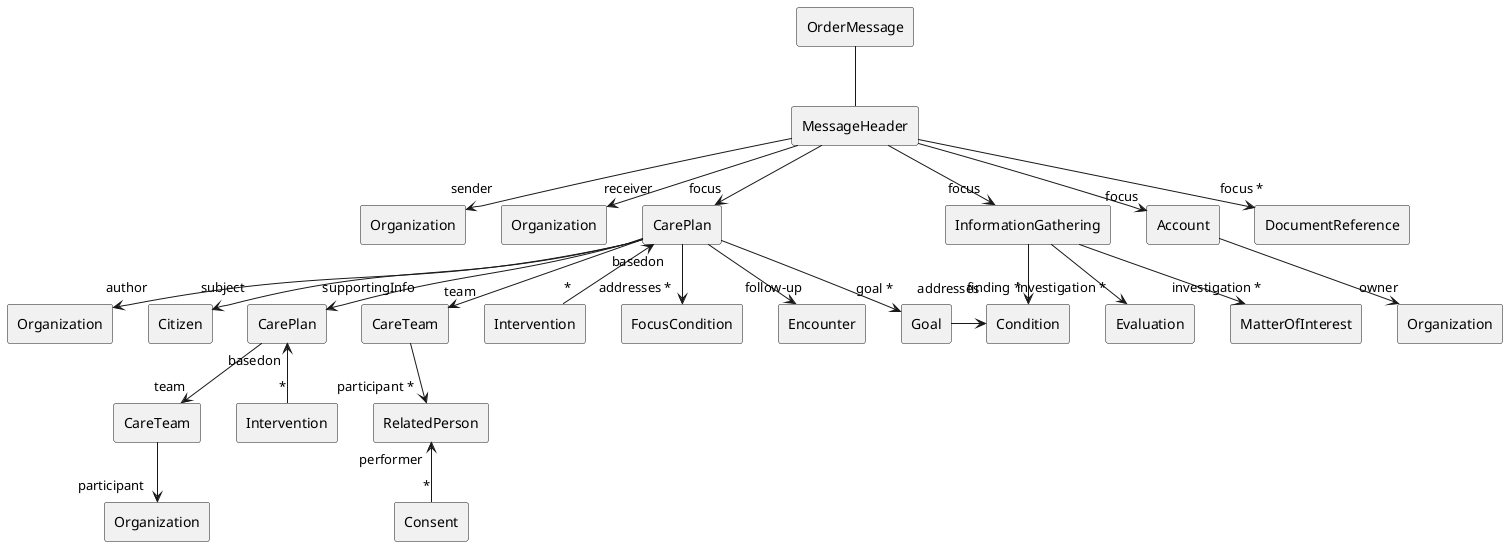 @startuml CarePlanOrder

rectangle "OrderMessage" as message
rectangle "MessageHeader" as messageheader
rectangle "Organization" as sender
rectangle "Organization" as receiver
rectangle "CarePlan" as careplan
rectangle "InformationGathering" as information
rectangle "Account" as account
rectangle "Organization" as author
rectangle "Citizen" as citizen
rectangle "CarePlan" as relatedcareplan
rectangle "CareTeam" as team
rectangle "RelatedPerson" as relatedperson
rectangle "Consent" as consent
rectangle "Intervention" as intervention
rectangle "FocusCondition" as focuscondition
rectangle "Encounter" as followup
rectangle "Intervention" as relatedintervention
rectangle "CareTeam" as relatedcareteam
rectangle "Organization" as relatedorganization
rectangle "Goal" as goal
rectangle "Evaluation" as evaluation
rectangle "MatterOfInterest" as theme
rectangle "Condition" as condition
rectangle "Organization" as payer
rectangle "DocumentReference" as attachment

message -- messageheader
messageheader -->"sender" sender
messageheader -->"receiver" receiver
messageheader -->"focus" careplan
messageheader -->"focus" information
careplan -->"subject" citizen
careplan -->"author" author
careplan -->"addresses *" focuscondition
careplan -->"goal *" goal
careplan -->"team" team
team -->"participant *" relatedperson
careplan "basedon"<--"*" intervention
careplan -->"follow-up" followup
relatedcareplan -->"team" relatedcareteam
relatedcareplan "basedon"<--"*" relatedintervention
relatedcareteam -->"participant " relatedorganization
relatedperson "performer"<--"*" consent
careplan -->"supportingInfo" relatedcareplan
information -->"finding *" condition
information -->"investigation *" theme
information -->"investigation *" evaluation
messageheader -->"focus" account
account -->"owner" payer
messageheader -->"focus *" attachment

goal ->"addresses" condition

condition .[hidden] evaluation
evaluation .[hidden] theme
@enduml